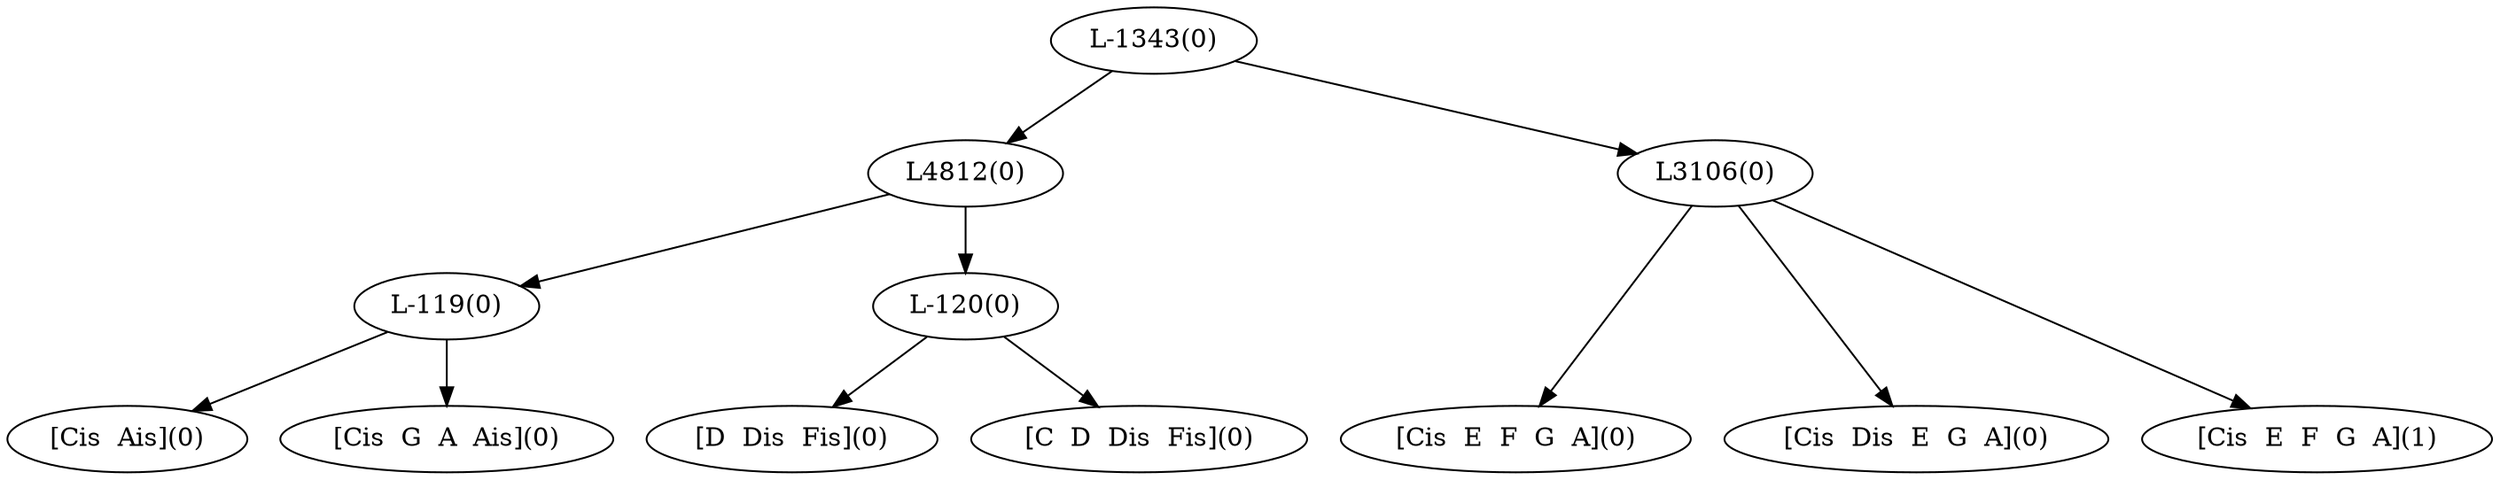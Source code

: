 digraph sample{
"L-119(0)"->"[Cis  Ais](0)"
"L-119(0)"->"[Cis  G  A  Ais](0)"
"L-120(0)"->"[D  Dis  Fis](0)"
"L-120(0)"->"[C  D  Dis  Fis](0)"
"L4812(0)"->"L-119(0)"
"L4812(0)"->"L-120(0)"
"L3106(0)"->"[Cis  E  F  G  A](0)"
"L3106(0)"->"[Cis  Dis  E  G  A](0)"
"L3106(0)"->"[Cis  E  F  G  A](1)"
"L-1343(0)"->"L4812(0)"
"L-1343(0)"->"L3106(0)"
{rank = min; "L-1343(0)"}
{rank = same; "L4812(0)"; "L3106(0)";}
{rank = same; "L-119(0)"; "L-120(0)";}
{rank = max; "[C  D  Dis  Fis](0)"; "[Cis  Ais](0)"; "[Cis  Dis  E  G  A](0)"; "[Cis  E  F  G  A](0)"; "[Cis  E  F  G  A](1)"; "[Cis  G  A  Ais](0)"; "[D  Dis  Fis](0)";}
}